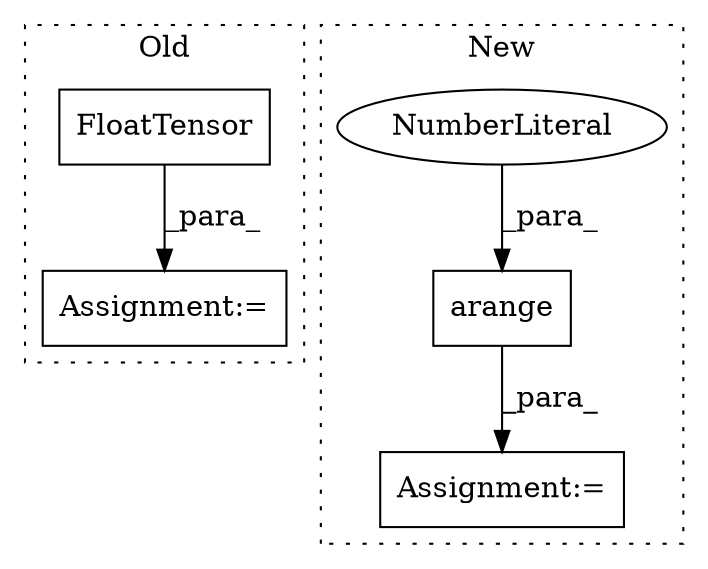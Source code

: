 digraph G {
subgraph cluster0 {
1 [label="FloatTensor" a="32" s="627,658" l="12,1" shape="box"];
4 [label="Assignment:=" a="7" s="613" l="1" shape="box"];
label = "Old";
style="dotted";
}
subgraph cluster1 {
2 [label="arange" a="32" s="824,848" l="7,1" shape="box"];
3 [label="NumberLiteral" a="34" s="831" l="1" shape="ellipse"];
5 [label="Assignment:=" a="7" s="907" l="2" shape="box"];
label = "New";
style="dotted";
}
1 -> 4 [label="_para_"];
2 -> 5 [label="_para_"];
3 -> 2 [label="_para_"];
}